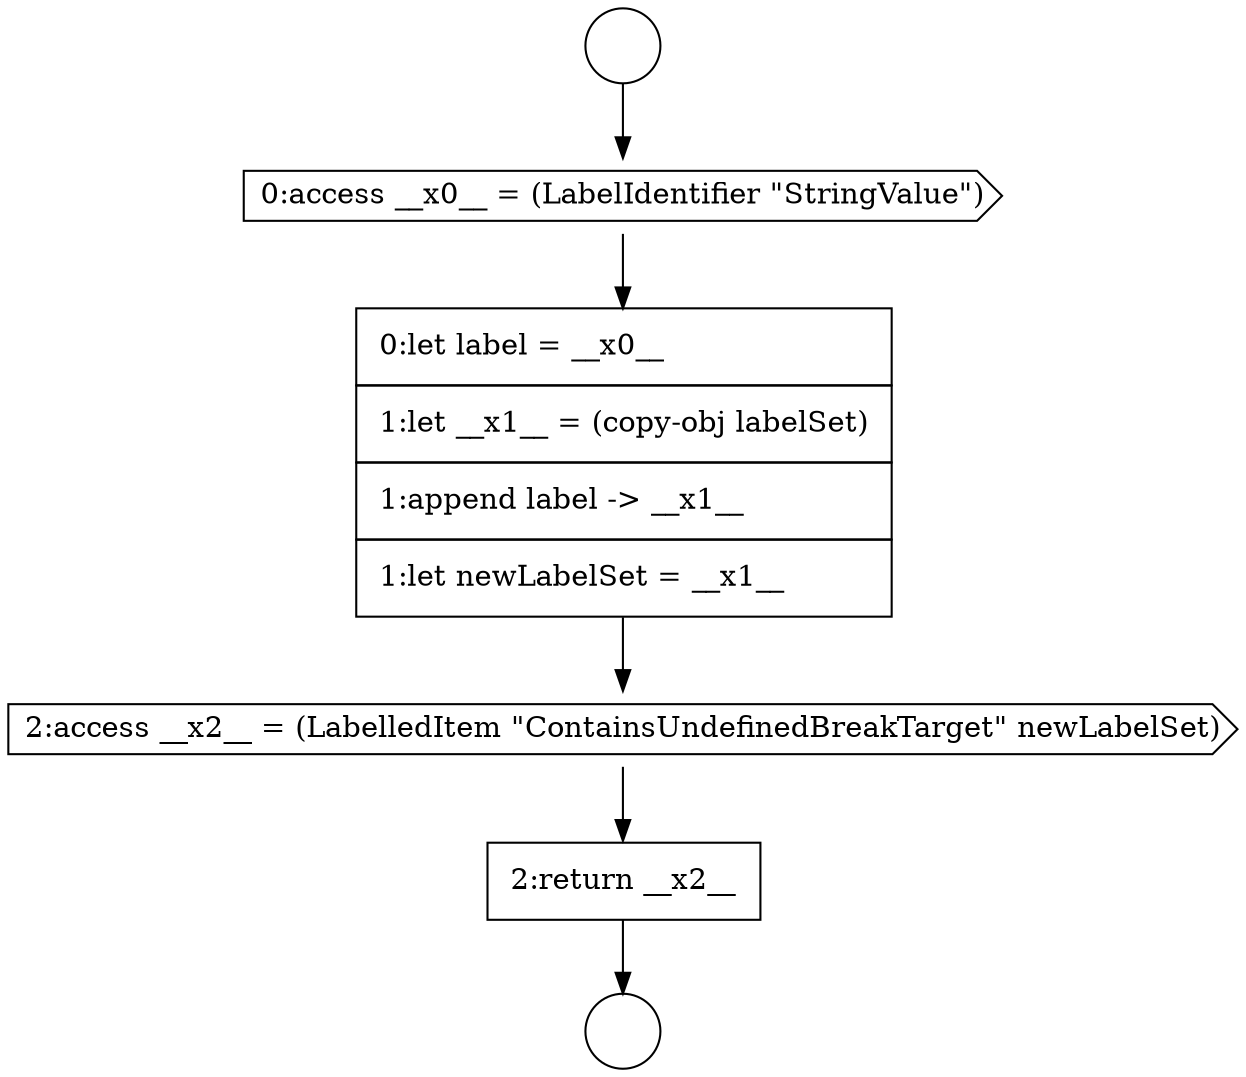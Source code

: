 digraph {
  node7645 [shape=circle label=" " color="black" fillcolor="white" style=filled]
  node7646 [shape=circle label=" " color="black" fillcolor="white" style=filled]
  node7647 [shape=cds, label=<<font color="black">0:access __x0__ = (LabelIdentifier &quot;StringValue&quot;)</font>> color="black" fillcolor="white" style=filled]
  node7650 [shape=none, margin=0, label=<<font color="black">
    <table border="0" cellborder="1" cellspacing="0" cellpadding="10">
      <tr><td align="left">2:return __x2__</td></tr>
    </table>
  </font>> color="black" fillcolor="white" style=filled]
  node7649 [shape=cds, label=<<font color="black">2:access __x2__ = (LabelledItem &quot;ContainsUndefinedBreakTarget&quot; newLabelSet)</font>> color="black" fillcolor="white" style=filled]
  node7648 [shape=none, margin=0, label=<<font color="black">
    <table border="0" cellborder="1" cellspacing="0" cellpadding="10">
      <tr><td align="left">0:let label = __x0__</td></tr>
      <tr><td align="left">1:let __x1__ = (copy-obj labelSet)</td></tr>
      <tr><td align="left">1:append label -&gt; __x1__</td></tr>
      <tr><td align="left">1:let newLabelSet = __x1__</td></tr>
    </table>
  </font>> color="black" fillcolor="white" style=filled]
  node7649 -> node7650 [ color="black"]
  node7645 -> node7647 [ color="black"]
  node7648 -> node7649 [ color="black"]
  node7647 -> node7648 [ color="black"]
  node7650 -> node7646 [ color="black"]
}
